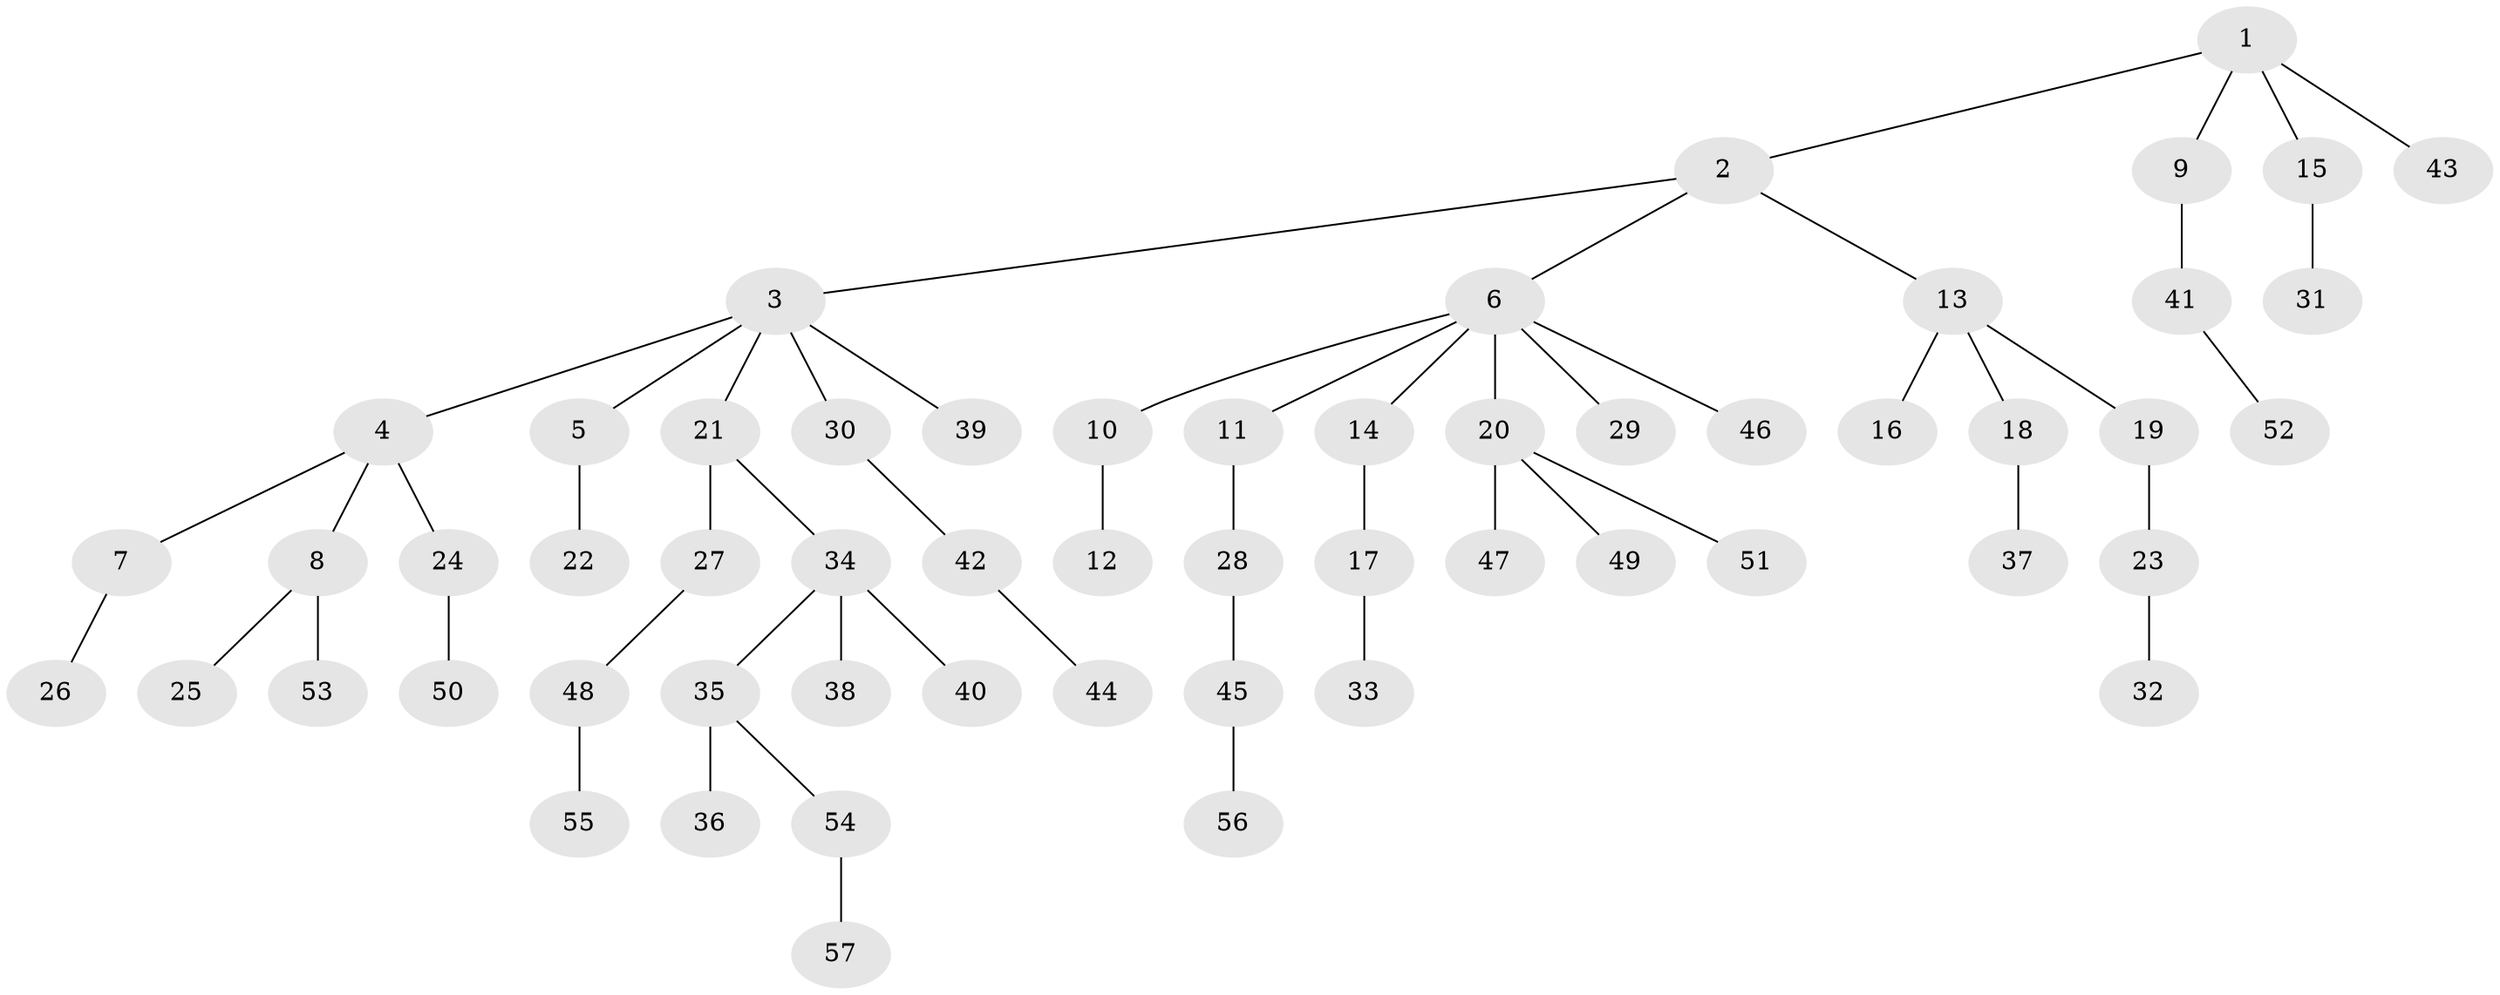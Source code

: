 // coarse degree distribution, {6: 0.027777777777777776, 5: 0.05555555555555555, 4: 0.027777777777777776, 1: 0.6111111111111112, 7: 0.027777777777777776, 2: 0.16666666666666666, 3: 0.08333333333333333}
// Generated by graph-tools (version 1.1) at 2025/24/03/03/25 07:24:07]
// undirected, 57 vertices, 56 edges
graph export_dot {
graph [start="1"]
  node [color=gray90,style=filled];
  1;
  2;
  3;
  4;
  5;
  6;
  7;
  8;
  9;
  10;
  11;
  12;
  13;
  14;
  15;
  16;
  17;
  18;
  19;
  20;
  21;
  22;
  23;
  24;
  25;
  26;
  27;
  28;
  29;
  30;
  31;
  32;
  33;
  34;
  35;
  36;
  37;
  38;
  39;
  40;
  41;
  42;
  43;
  44;
  45;
  46;
  47;
  48;
  49;
  50;
  51;
  52;
  53;
  54;
  55;
  56;
  57;
  1 -- 2;
  1 -- 9;
  1 -- 15;
  1 -- 43;
  2 -- 3;
  2 -- 6;
  2 -- 13;
  3 -- 4;
  3 -- 5;
  3 -- 21;
  3 -- 30;
  3 -- 39;
  4 -- 7;
  4 -- 8;
  4 -- 24;
  5 -- 22;
  6 -- 10;
  6 -- 11;
  6 -- 14;
  6 -- 20;
  6 -- 29;
  6 -- 46;
  7 -- 26;
  8 -- 25;
  8 -- 53;
  9 -- 41;
  10 -- 12;
  11 -- 28;
  13 -- 16;
  13 -- 18;
  13 -- 19;
  14 -- 17;
  15 -- 31;
  17 -- 33;
  18 -- 37;
  19 -- 23;
  20 -- 47;
  20 -- 49;
  20 -- 51;
  21 -- 27;
  21 -- 34;
  23 -- 32;
  24 -- 50;
  27 -- 48;
  28 -- 45;
  30 -- 42;
  34 -- 35;
  34 -- 38;
  34 -- 40;
  35 -- 36;
  35 -- 54;
  41 -- 52;
  42 -- 44;
  45 -- 56;
  48 -- 55;
  54 -- 57;
}
